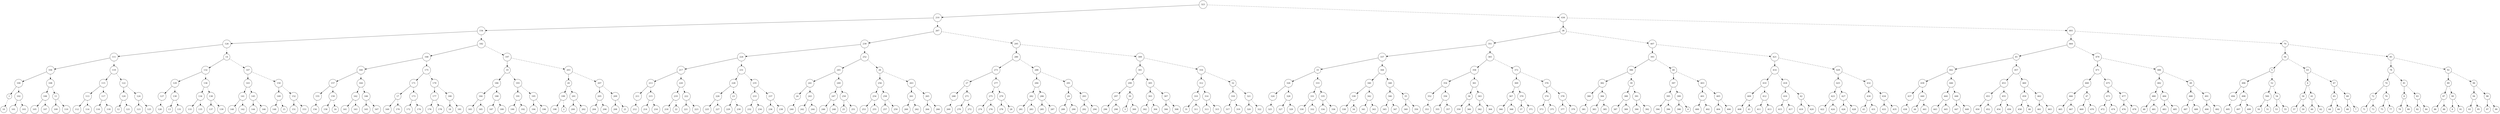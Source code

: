 digraph Tree {
    node [shape=circle];
    "323" -> "210";
    "323" -> "436" [style=dashed];
    "210" -> "154";
    "210" -> "267" [style=dashed];
    "154" -> "126";
    "154" -> "182" [style=dashed];
    "126" -> "111";
    "126" -> "14" [style=dashed];
    "111" -> "104";
    "111" -> "119" [style=dashed];
    "104" -> "100";
    "104" -> "108" [style=dashed];
    "100" -> "1";
    "100" -> "102" [style=dashed];
    "1" -> "10" [style=dashed];
    "102" -> "101";
    "102" -> "103" [style=dashed];
    "108" -> "106";
    "108" -> "11" [style=dashed];
    "106" -> "105";
    "106" -> "107" [style=dashed];
    "11" -> "109";
    "11" -> "110" [style=dashed];
    "119" -> "115";
    "119" -> "122" [style=dashed];
    "115" -> "113";
    "115" -> "117" [style=dashed];
    "113" -> "112";
    "113" -> "114" [style=dashed];
    "117" -> "116";
    "117" -> "118" [style=dashed];
    "122" -> "120";
    "122" -> "124" [style=dashed];
    "120" -> "12";
    "120" -> "121" [style=dashed];
    "124" -> "123";
    "124" -> "125" [style=dashed];
    "14" -> "132";
    "14" -> "147" [style=dashed];
    "132" -> "129";
    "132" -> "136" [style=dashed];
    "129" -> "127";
    "129" -> "130" [style=dashed];
    "127" -> "128" [style=dashed];
    "130" -> "13";
    "130" -> "131" [style=dashed];
    "136" -> "134";
    "136" -> "138" [style=dashed];
    "134" -> "133";
    "134" -> "135" [style=dashed];
    "138" -> "137";
    "138" -> "139" [style=dashed];
    "147" -> "143";
    "147" -> "150" [style=dashed];
    "143" -> "141";
    "143" -> "145" [style=dashed];
    "141" -> "140";
    "141" -> "142" [style=dashed];
    "145" -> "144";
    "145" -> "146" [style=dashed];
    "150" -> "149";
    "150" -> "152" [style=dashed];
    "149" -> "148";
    "149" -> "15" [style=dashed];
    "152" -> "151";
    "152" -> "153" [style=dashed];
    "182" -> "168";
    "182" -> "197" [style=dashed];
    "168" -> "160";
    "168" -> "175" [style=dashed];
    "160" -> "157";
    "160" -> "164" [style=dashed];
    "157" -> "155";
    "157" -> "159" [style=dashed];
    "155" -> "156" [style=dashed];
    "159" -> "158";
    "159" -> "16" [style=dashed];
    "164" -> "162";
    "164" -> "166" [style=dashed];
    "162" -> "161";
    "162" -> "163" [style=dashed];
    "166" -> "165";
    "166" -> "167" [style=dashed];
    "175" -> "171";
    "175" -> "179" [style=dashed];
    "171" -> "17";
    "171" -> "173" [style=dashed];
    "17" -> "169";
    "17" -> "170" [style=dashed];
    "173" -> "172";
    "173" -> "174" [style=dashed];
    "179" -> "177";
    "179" -> "180" [style=dashed];
    "177" -> "176";
    "177" -> "178" [style=dashed];
    "180" -> "18";
    "180" -> "181" [style=dashed];
    "197" -> "19";
    "197" -> "203" [style=dashed];
    "19" -> "186";
    "19" -> "193" [style=dashed];
    "186" -> "184";
    "186" -> "188" [style=dashed];
    "184" -> "183";
    "184" -> "185" [style=dashed];
    "188" -> "187";
    "188" -> "189" [style=dashed];
    "193" -> "191";
    "193" -> "195" [style=dashed];
    "191" -> "190";
    "191" -> "192" [style=dashed];
    "195" -> "194";
    "195" -> "196" [style=dashed];
    "203" -> "20";
    "203" -> "207" [style=dashed];
    "20" -> "199";
    "20" -> "201" [style=dashed];
    "199" -> "198";
    "199" -> "2" [style=dashed];
    "201" -> "200";
    "201" -> "202" [style=dashed];
    "207" -> "205";
    "207" -> "209" [style=dashed];
    "205" -> "204";
    "205" -> "206" [style=dashed];
    "209" -> "208";
    "209" -> "21" [style=dashed];
    "267" -> "239";
    "267" -> "295" [style=dashed];
    "239" -> "224";
    "239" -> "252" [style=dashed];
    "224" -> "217";
    "224" -> "231" [style=dashed];
    "217" -> "213";
    "217" -> "220" [style=dashed];
    "213" -> "211";
    "213" -> "215" [style=dashed];
    "211" -> "212" [style=dashed];
    "215" -> "214";
    "215" -> "216" [style=dashed];
    "220" -> "219";
    "220" -> "222" [style=dashed];
    "219" -> "218";
    "219" -> "22" [style=dashed];
    "222" -> "221";
    "222" -> "223" [style=dashed];
    "231" -> "228";
    "231" -> "235" [style=dashed];
    "228" -> "226";
    "228" -> "23" [style=dashed];
    "226" -> "225";
    "226" -> "227" [style=dashed];
    "23" -> "229";
    "23" -> "230" [style=dashed];
    "235" -> "233";
    "235" -> "237" [style=dashed];
    "233" -> "232";
    "233" -> "234" [style=dashed];
    "237" -> "236";
    "237" -> "238" [style=dashed];
    "252" -> "245";
    "252" -> "26" [style=dashed];
    "245" -> "241";
    "245" -> "249" [style=dashed];
    "241" -> "24";
    "241" -> "243" [style=dashed];
    "24" -> "240" [style=dashed];
    "243" -> "242";
    "243" -> "244" [style=dashed];
    "249" -> "247";
    "249" -> "250" [style=dashed];
    "247" -> "246";
    "247" -> "248" [style=dashed];
    "250" -> "25";
    "250" -> "251" [style=dashed];
    "26" -> "256";
    "26" -> "263" [style=dashed];
    "256" -> "254";
    "256" -> "258" [style=dashed];
    "254" -> "253";
    "254" -> "255" [style=dashed];
    "258" -> "257";
    "258" -> "259" [style=dashed];
    "263" -> "261";
    "263" -> "265" [style=dashed];
    "261" -> "260";
    "261" -> "262" [style=dashed];
    "265" -> "264";
    "265" -> "266" [style=dashed];
    "295" -> "280";
    "295" -> "309" [style=dashed];
    "280" -> "273";
    "280" -> "288" [style=dashed];
    "273" -> "27";
    "273" -> "277" [style=dashed];
    "27" -> "268";
    "27" -> "271" [style=dashed];
    "268" -> "269" [style=dashed];
    "271" -> "270";
    "271" -> "272" [style=dashed];
    "277" -> "275";
    "277" -> "279" [style=dashed];
    "275" -> "274";
    "275" -> "276" [style=dashed];
    "279" -> "278";
    "279" -> "28" [style=dashed];
    "288" -> "284";
    "288" -> "291" [style=dashed];
    "284" -> "282";
    "284" -> "286" [style=dashed];
    "282" -> "281";
    "282" -> "283" [style=dashed];
    "286" -> "285";
    "286" -> "287" [style=dashed];
    "291" -> "29";
    "291" -> "293" [style=dashed];
    "29" -> "289";
    "29" -> "290" [style=dashed];
    "293" -> "292";
    "293" -> "294" [style=dashed];
    "309" -> "301";
    "309" -> "316" [style=dashed];
    "301" -> "299";
    "301" -> "305" [style=dashed];
    "299" -> "297";
    "299" -> "30" [style=dashed];
    "297" -> "296";
    "297" -> "298" [style=dashed];
    "30" -> "3";
    "30" -> "300" [style=dashed];
    "305" -> "303";
    "305" -> "307" [style=dashed];
    "303" -> "302";
    "303" -> "304" [style=dashed];
    "307" -> "306";
    "307" -> "308" [style=dashed];
    "316" -> "312";
    "316" -> "32" [style=dashed];
    "312" -> "310";
    "312" -> "314" [style=dashed];
    "310" -> "31";
    "310" -> "311" [style=dashed];
    "314" -> "313";
    "314" -> "315" [style=dashed];
    "32" -> "318";
    "32" -> "321" [style=dashed];
    "318" -> "317";
    "318" -> "319" [style=dashed];
    "321" -> "320";
    "321" -> "322" [style=dashed];
    "436" -> "38";
    "436" -> "493" [style=dashed];
    "38" -> "351";
    "38" -> "407" [style=dashed];
    "351" -> "337";
    "351" -> "365" [style=dashed];
    "337" -> "33";
    "337" -> "344" [style=dashed];
    "33" -> "326";
    "33" -> "333" [style=dashed];
    "326" -> "324";
    "326" -> "328" [style=dashed];
    "324" -> "325" [style=dashed];
    "328" -> "327";
    "328" -> "329" [style=dashed];
    "333" -> "331";
    "333" -> "335" [style=dashed];
    "331" -> "330";
    "331" -> "332" [style=dashed];
    "335" -> "334";
    "335" -> "336" [style=dashed];
    "344" -> "340";
    "344" -> "348" [style=dashed];
    "340" -> "339";
    "340" -> "342" [style=dashed];
    "339" -> "338";
    "339" -> "34" [style=dashed];
    "342" -> "341";
    "342" -> "343" [style=dashed];
    "348" -> "346";
    "348" -> "35" [style=dashed];
    "346" -> "345";
    "346" -> "347" [style=dashed];
    "35" -> "349";
    "35" -> "350" [style=dashed];
    "365" -> "358";
    "365" -> "372" [style=dashed];
    "358" -> "354";
    "358" -> "361" [style=dashed];
    "354" -> "352";
    "354" -> "356" [style=dashed];
    "352" -> "353" [style=dashed];
    "356" -> "355";
    "356" -> "357" [style=dashed];
    "361" -> "36";
    "361" -> "363" [style=dashed];
    "36" -> "359";
    "36" -> "360" [style=dashed];
    "363" -> "362";
    "363" -> "364" [style=dashed];
    "372" -> "369";
    "372" -> "376" [style=dashed];
    "369" -> "367";
    "369" -> "370" [style=dashed];
    "367" -> "366";
    "367" -> "368" [style=dashed];
    "370" -> "37";
    "370" -> "371" [style=dashed];
    "376" -> "374";
    "376" -> "378" [style=dashed];
    "374" -> "373";
    "374" -> "375" [style=dashed];
    "378" -> "377";
    "378" -> "379" [style=dashed];
    "407" -> "393";
    "407" -> "421" [style=dashed];
    "393" -> "386";
    "393" -> "40" [style=dashed];
    "386" -> "382";
    "386" -> "39" [style=dashed];
    "382" -> "380";
    "382" -> "384" [style=dashed];
    "380" -> "381" [style=dashed];
    "384" -> "383";
    "384" -> "385" [style=dashed];
    "39" -> "388";
    "39" -> "391" [style=dashed];
    "388" -> "387";
    "388" -> "389" [style=dashed];
    "391" -> "390";
    "391" -> "392" [style=dashed];
    "40" -> "397";
    "40" -> "403" [style=dashed];
    "397" -> "395";
    "397" -> "399" [style=dashed];
    "395" -> "394";
    "395" -> "396" [style=dashed];
    "399" -> "398";
    "399" -> "4" [style=dashed];
    "403" -> "401";
    "403" -> "405" [style=dashed];
    "401" -> "400";
    "401" -> "402" [style=dashed];
    "405" -> "404";
    "405" -> "406" [style=dashed];
    "421" -> "414";
    "421" -> "429" [style=dashed];
    "414" -> "410";
    "414" -> "418" [style=dashed];
    "410" -> "409";
    "410" -> "412" [style=dashed];
    "409" -> "408";
    "409" -> "41" [style=dashed];
    "412" -> "411";
    "412" -> "413" [style=dashed];
    "418" -> "416";
    "418" -> "42" [style=dashed];
    "416" -> "415";
    "416" -> "417" [style=dashed];
    "42" -> "419";
    "42" -> "420" [style=dashed];
    "429" -> "425";
    "429" -> "432" [style=dashed];
    "425" -> "423";
    "425" -> "427" [style=dashed];
    "423" -> "422";
    "423" -> "424" [style=dashed];
    "427" -> "426";
    "427" -> "428" [style=dashed];
    "432" -> "430";
    "432" -> "434" [style=dashed];
    "430" -> "43";
    "430" -> "431" [style=dashed];
    "434" -> "433";
    "434" -> "435" [style=dashed];
    "493" -> "464";
    "493" -> "70" [style=dashed];
    "464" -> "45";
    "464" -> "479" [style=dashed];
    "45" -> "442";
    "45" -> "457" [style=dashed];
    "442" -> "439";
    "442" -> "446" [style=dashed];
    "439" -> "437";
    "439" -> "440" [style=dashed];
    "437" -> "438" [style=dashed];
    "440" -> "44";
    "440" -> "441" [style=dashed];
    "446" -> "444";
    "446" -> "448" [style=dashed];
    "444" -> "443";
    "444" -> "445" [style=dashed];
    "448" -> "447";
    "448" -> "449" [style=dashed];
    "457" -> "453";
    "457" -> "460" [style=dashed];
    "453" -> "451";
    "453" -> "455" [style=dashed];
    "451" -> "450";
    "451" -> "452" [style=dashed];
    "455" -> "454";
    "455" -> "456" [style=dashed];
    "460" -> "459";
    "460" -> "462" [style=dashed];
    "459" -> "458";
    "459" -> "46" [style=dashed];
    "462" -> "461";
    "462" -> "463" [style=dashed];
    "479" -> "471";
    "479" -> "486" [style=dashed];
    "471" -> "468";
    "471" -> "475" [style=dashed];
    "468" -> "466";
    "468" -> "47" [style=dashed];
    "466" -> "465";
    "466" -> "467" [style=dashed];
    "47" -> "469";
    "47" -> "470" [style=dashed];
    "475" -> "473";
    "475" -> "477" [style=dashed];
    "473" -> "472";
    "473" -> "474" [style=dashed];
    "477" -> "476";
    "477" -> "478" [style=dashed];
    "486" -> "482";
    "486" -> "49" [style=dashed];
    "482" -> "480";
    "482" -> "484" [style=dashed];
    "480" -> "48";
    "480" -> "481" [style=dashed];
    "484" -> "483";
    "484" -> "485" [style=dashed];
    "49" -> "488";
    "49" -> "491" [style=dashed];
    "488" -> "487";
    "488" -> "489" [style=dashed];
    "491" -> "490";
    "491" -> "492" [style=dashed];
    "70" -> "56";
    "70" -> "85" [style=dashed];
    "56" -> "5";
    "56" -> "63" [style=dashed];
    "5" -> "496";
    "5" -> "52" [style=dashed];
    "496" -> "494";
    "496" -> "498" [style=dashed];
    "494" -> "495" [style=dashed];
    "498" -> "497";
    "498" -> "499" [style=dashed];
    "52" -> "500";
    "52" -> "54" [style=dashed];
    "500" -> "50";
    "500" -> "51" [style=dashed];
    "54" -> "53";
    "54" -> "55" [style=dashed];
    "63" -> "6";
    "63" -> "67" [style=dashed];
    "6" -> "58";
    "6" -> "61" [style=dashed];
    "58" -> "57";
    "58" -> "59" [style=dashed];
    "61" -> "60";
    "61" -> "62" [style=dashed];
    "67" -> "65";
    "67" -> "69" [style=dashed];
    "65" -> "64";
    "65" -> "66" [style=dashed];
    "69" -> "68";
    "69" -> "7" [style=dashed];
    "85" -> "78";
    "85" -> "92" [style=dashed];
    "78" -> "74";
    "78" -> "81" [style=dashed];
    "74" -> "72";
    "74" -> "76" [style=dashed];
    "72" -> "71";
    "72" -> "73" [style=dashed];
    "76" -> "75";
    "76" -> "77" [style=dashed];
    "81" -> "8";
    "81" -> "83" [style=dashed];
    "8" -> "79";
    "8" -> "80" [style=dashed];
    "83" -> "82";
    "83" -> "84" [style=dashed];
    "92" -> "89";
    "92" -> "96" [style=dashed];
    "89" -> "87";
    "89" -> "90" [style=dashed];
    "87" -> "86";
    "87" -> "88" [style=dashed];
    "90" -> "9";
    "90" -> "91" [style=dashed];
    "96" -> "94";
    "96" -> "98" [style=dashed];
    "94" -> "93";
    "94" -> "95" [style=dashed];
    "98" -> "97";
    "98" -> "99" [style=dashed];
}
